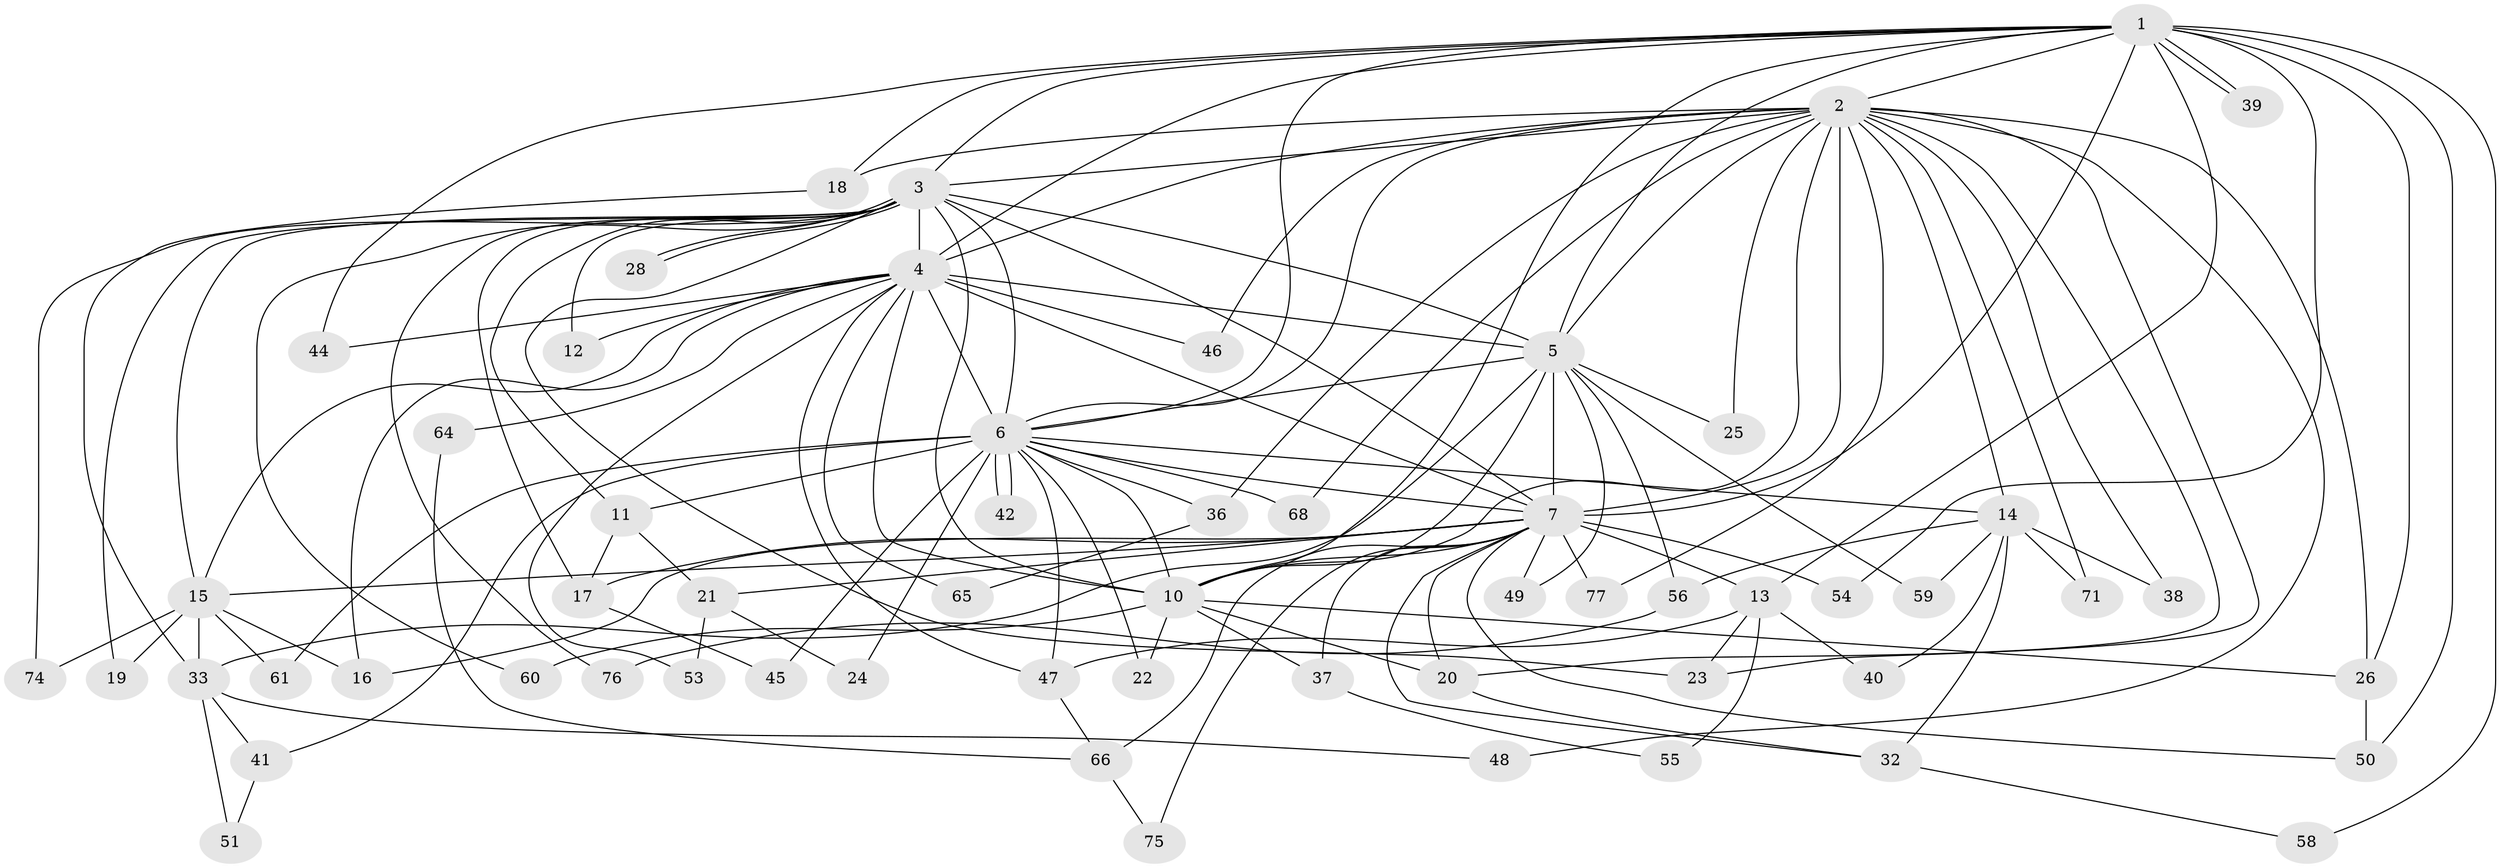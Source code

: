 // Generated by graph-tools (version 1.1) at 2025/23/03/03/25 07:23:37]
// undirected, 59 vertices, 140 edges
graph export_dot {
graph [start="1"]
  node [color=gray90,style=filled];
  1 [super="+30"];
  2 [super="+62"];
  3 [super="+35"];
  4 [super="+8"];
  5 [super="+27"];
  6 [super="+67"];
  7 [super="+9"];
  10 [super="+63"];
  11;
  12;
  13 [super="+31"];
  14 [super="+29"];
  15 [super="+72"];
  16 [super="+69"];
  17 [super="+43"];
  18;
  19;
  20;
  21 [super="+57"];
  22;
  23 [super="+73"];
  24;
  25;
  26 [super="+52"];
  28;
  32 [super="+34"];
  33 [super="+79"];
  36;
  37;
  38;
  39;
  40;
  41;
  42;
  44;
  45;
  46;
  47 [super="+78"];
  48;
  49;
  50;
  51;
  53;
  54;
  55;
  56;
  58;
  59;
  60;
  61;
  64;
  65;
  66 [super="+70"];
  68;
  71;
  74;
  75;
  76;
  77;
  1 -- 2;
  1 -- 3;
  1 -- 4 [weight=2];
  1 -- 5;
  1 -- 6;
  1 -- 7 [weight=2];
  1 -- 10;
  1 -- 13 [weight=2];
  1 -- 18;
  1 -- 26;
  1 -- 39;
  1 -- 39;
  1 -- 44;
  1 -- 50;
  1 -- 54;
  1 -- 58;
  2 -- 3;
  2 -- 4 [weight=2];
  2 -- 5;
  2 -- 6;
  2 -- 7 [weight=2];
  2 -- 10;
  2 -- 14 [weight=2];
  2 -- 18;
  2 -- 20;
  2 -- 25;
  2 -- 36;
  2 -- 38;
  2 -- 46;
  2 -- 48;
  2 -- 68;
  2 -- 71;
  2 -- 26;
  2 -- 77;
  2 -- 23;
  3 -- 4 [weight=2];
  3 -- 5 [weight=3];
  3 -- 6;
  3 -- 7 [weight=2];
  3 -- 10;
  3 -- 11;
  3 -- 12;
  3 -- 17;
  3 -- 19;
  3 -- 23;
  3 -- 28;
  3 -- 28;
  3 -- 74;
  3 -- 60;
  3 -- 76;
  3 -- 15;
  4 -- 5 [weight=2];
  4 -- 6 [weight=3];
  4 -- 7 [weight=4];
  4 -- 10 [weight=2];
  4 -- 12;
  4 -- 44;
  4 -- 64;
  4 -- 65;
  4 -- 15;
  4 -- 16;
  4 -- 46;
  4 -- 53;
  4 -- 47;
  5 -- 6;
  5 -- 7 [weight=2];
  5 -- 10;
  5 -- 25;
  5 -- 33;
  5 -- 49;
  5 -- 59;
  5 -- 56;
  6 -- 7 [weight=2];
  6 -- 10;
  6 -- 11;
  6 -- 14;
  6 -- 22;
  6 -- 24;
  6 -- 36;
  6 -- 41;
  6 -- 42;
  6 -- 42;
  6 -- 45;
  6 -- 47;
  6 -- 61;
  6 -- 68;
  7 -- 10 [weight=2];
  7 -- 13;
  7 -- 21 [weight=2];
  7 -- 54;
  7 -- 75;
  7 -- 66;
  7 -- 77;
  7 -- 15;
  7 -- 16;
  7 -- 17;
  7 -- 20;
  7 -- 32;
  7 -- 37;
  7 -- 49;
  7 -- 50;
  10 -- 22;
  10 -- 26;
  10 -- 37;
  10 -- 60;
  10 -- 20;
  11 -- 21;
  11 -- 17;
  13 -- 23;
  13 -- 47;
  13 -- 55;
  13 -- 40;
  14 -- 40;
  14 -- 56;
  14 -- 59;
  14 -- 32;
  14 -- 38;
  14 -- 71;
  15 -- 19;
  15 -- 33;
  15 -- 61;
  15 -- 74;
  15 -- 16;
  17 -- 45;
  18 -- 33;
  20 -- 32;
  21 -- 24;
  21 -- 53;
  26 -- 50;
  32 -- 58;
  33 -- 41;
  33 -- 48;
  33 -- 51;
  36 -- 65;
  37 -- 55;
  41 -- 51;
  47 -- 66;
  56 -- 76;
  64 -- 66;
  66 -- 75;
}

